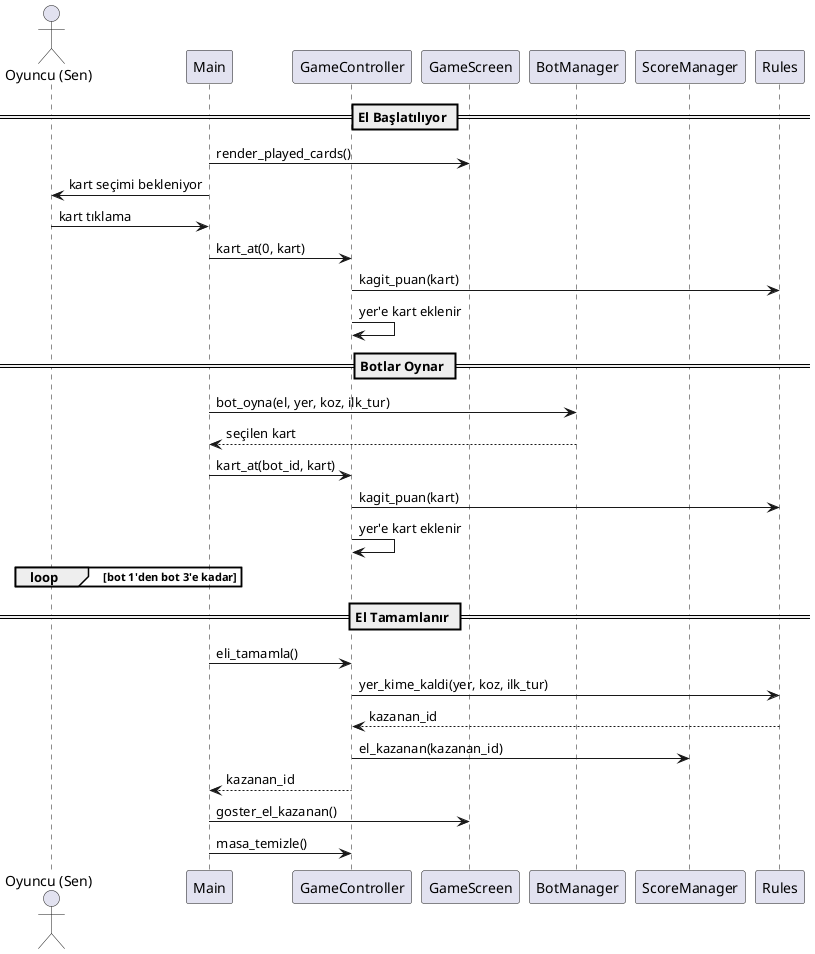 @startuml
actor Player0 as "Oyuncu (Sen)"
participant Main
participant GameController
participant GameScreen
participant BotManager
participant ScoreManager
participant Rules

== El Başlatılıyor ==

Main -> GameScreen : render_played_cards()
Main -> Player0 : kart seçimi bekleniyor
Player0 -> Main : kart tıklama
Main -> GameController : kart_at(0, kart)
GameController -> Rules : kagit_puan(kart)
GameController -> GameController : yer'e kart eklenir

== Botlar Oynar ==

Main -> BotManager : bot_oyna(el, yer, koz, ilk_tur)
BotManager --> Main : seçilen kart
Main -> GameController : kart_at(bot_id, kart)
GameController -> Rules : kagit_puan(kart)
GameController -> GameController : yer'e kart eklenir
loop bot 1'den bot 3'e kadar
end

== El Tamamlanır ==

Main -> GameController : eli_tamamla()
GameController -> Rules : yer_kime_kaldi(yer, koz, ilk_tur)
Rules --> GameController : kazanan_id
GameController -> ScoreManager : el_kazanan(kazanan_id)
GameController --> Main : kazanan_id

Main -> GameScreen : goster_el_kazanan()

Main -> GameController : masa_temizle()

@enduml
